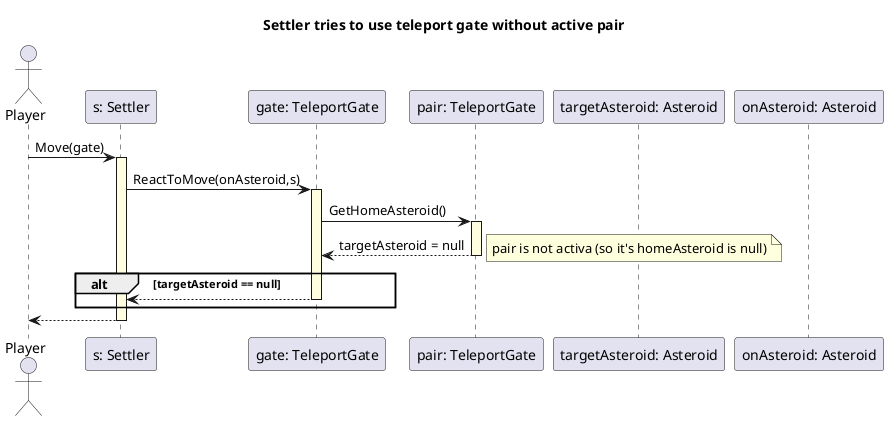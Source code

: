 @startuml Settler tries to use teleport gate

title Settler tries to use teleport gate without active pair

skinparam SequenceLifeLineBackgroundColor LightYellow

actor Player as player

participant "s: Settler" as s
participant "gate: TeleportGate" as gate
participant "pair: TeleportGate" as pair

participant "targetAsteroid: Asteroid" as a2

participant "onAsteroid: Asteroid" as a1




player -> s ++ : Move(gate)

s -> gate ++ : ReactToMove(onAsteroid,s)

gate -> pair ++ : GetHomeAsteroid()
pair --> gate --: targetAsteroid = null

note right : pair is not activa (so it's homeAsteroid is null)

alt targetAsteroid == null
    gate --> s --
end



s --> player --

@enduml